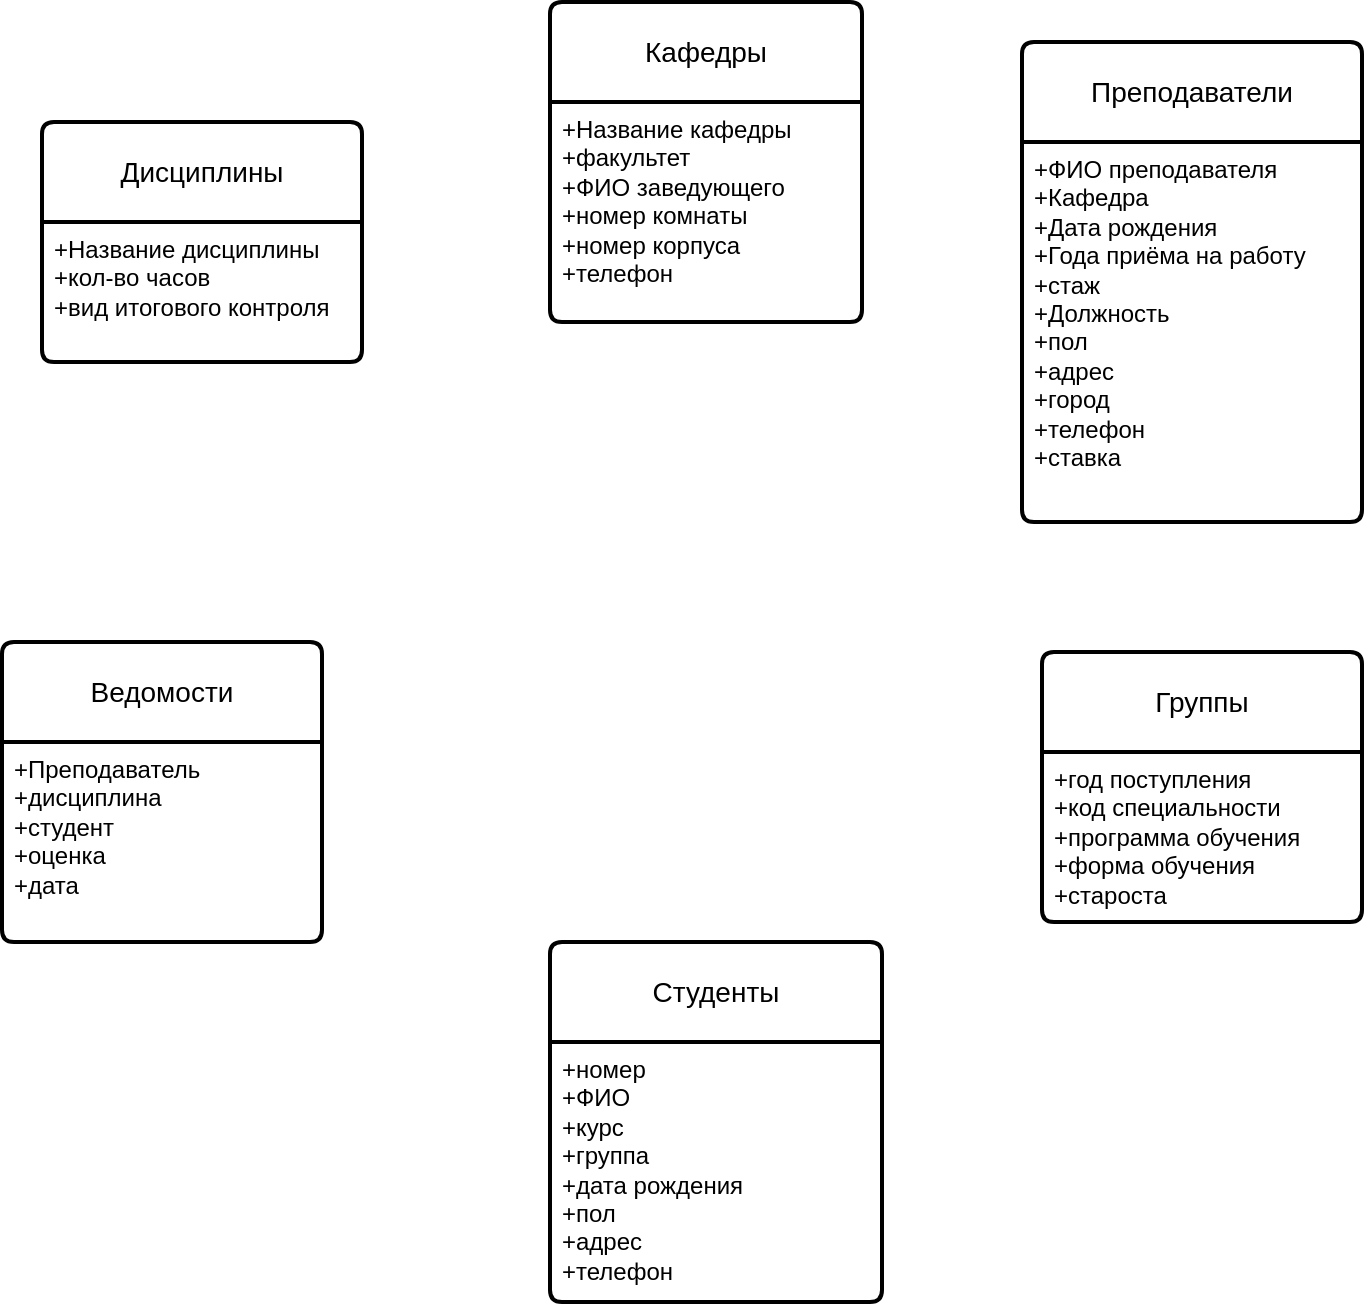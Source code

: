 <mxfile version="21.0.2" type="github">
  <diagram name="Страница 1" id="9wwhK91GliaIkrRcYlGO">
    <mxGraphModel dx="1500" dy="773" grid="1" gridSize="10" guides="1" tooltips="1" connect="1" arrows="1" fold="1" page="1" pageScale="1" pageWidth="827" pageHeight="1169" math="0" shadow="0">
      <root>
        <mxCell id="0" />
        <mxCell id="1" parent="0" />
        <mxCell id="qapMyjUpP5S1gtF-CA2f-28" value="Дисциплины" style="swimlane;childLayout=stackLayout;horizontal=1;startSize=50;horizontalStack=0;rounded=1;fontSize=14;fontStyle=0;strokeWidth=2;resizeParent=0;resizeLast=1;shadow=0;dashed=0;align=center;arcSize=4;whiteSpace=wrap;html=1;" vertex="1" parent="1">
          <mxGeometry x="80" y="260" width="160" height="120" as="geometry" />
        </mxCell>
        <mxCell id="qapMyjUpP5S1gtF-CA2f-29" value="+Название дисциплины&lt;br&gt;+кол-во часов&lt;br&gt;+вид итогового контроля" style="align=left;strokeColor=none;fillColor=none;spacingLeft=4;fontSize=12;verticalAlign=top;resizable=0;rotatable=0;part=1;html=1;" vertex="1" parent="qapMyjUpP5S1gtF-CA2f-28">
          <mxGeometry y="50" width="160" height="70" as="geometry" />
        </mxCell>
        <mxCell id="qapMyjUpP5S1gtF-CA2f-30" value="Кафедры" style="swimlane;childLayout=stackLayout;horizontal=1;startSize=50;horizontalStack=0;rounded=1;fontSize=14;fontStyle=0;strokeWidth=2;resizeParent=0;resizeLast=1;shadow=0;dashed=0;align=center;arcSize=4;whiteSpace=wrap;html=1;" vertex="1" parent="1">
          <mxGeometry x="334" y="200" width="156" height="160" as="geometry" />
        </mxCell>
        <mxCell id="qapMyjUpP5S1gtF-CA2f-31" value="+Название кафедры&lt;br&gt;+факультет&lt;br&gt;+ФИО заведующего&lt;br&gt;+номер комнаты&lt;br&gt;+номер корпуса&lt;br&gt;+телефон" style="align=left;strokeColor=none;fillColor=none;spacingLeft=4;fontSize=12;verticalAlign=top;resizable=0;rotatable=0;part=1;html=1;" vertex="1" parent="qapMyjUpP5S1gtF-CA2f-30">
          <mxGeometry y="50" width="156" height="110" as="geometry" />
        </mxCell>
        <mxCell id="qapMyjUpP5S1gtF-CA2f-32" value="Преподаватели" style="swimlane;childLayout=stackLayout;horizontal=1;startSize=50;horizontalStack=0;rounded=1;fontSize=14;fontStyle=0;strokeWidth=2;resizeParent=0;resizeLast=1;shadow=0;dashed=0;align=center;arcSize=4;whiteSpace=wrap;html=1;" vertex="1" parent="1">
          <mxGeometry x="570" y="220" width="170" height="240" as="geometry" />
        </mxCell>
        <mxCell id="qapMyjUpP5S1gtF-CA2f-33" value="+ФИО преподавателя&lt;br&gt;+Кафедра&lt;br&gt;+Дата рождения&lt;br&gt;+Года приёма на работу&lt;br&gt;+стаж&lt;br&gt;+Должность&lt;br&gt;+пол&lt;br&gt;+адрес&lt;br&gt;+город&lt;br&gt;+телефон&lt;br&gt;+ставка" style="align=left;strokeColor=none;fillColor=none;spacingLeft=4;fontSize=12;verticalAlign=top;resizable=0;rotatable=0;part=1;html=1;" vertex="1" parent="qapMyjUpP5S1gtF-CA2f-32">
          <mxGeometry y="50" width="170" height="190" as="geometry" />
        </mxCell>
        <mxCell id="qapMyjUpP5S1gtF-CA2f-34" value="Ведомости" style="swimlane;childLayout=stackLayout;horizontal=1;startSize=50;horizontalStack=0;rounded=1;fontSize=14;fontStyle=0;strokeWidth=2;resizeParent=0;resizeLast=1;shadow=0;dashed=0;align=center;arcSize=4;whiteSpace=wrap;html=1;" vertex="1" parent="1">
          <mxGeometry x="60" y="520" width="160" height="150" as="geometry" />
        </mxCell>
        <mxCell id="qapMyjUpP5S1gtF-CA2f-35" value="+Преподаватель&lt;br&gt;+дисциплина&lt;br&gt;+студент&lt;br&gt;+оценка&lt;br&gt;+дата" style="align=left;strokeColor=none;fillColor=none;spacingLeft=4;fontSize=12;verticalAlign=top;resizable=0;rotatable=0;part=1;html=1;" vertex="1" parent="qapMyjUpP5S1gtF-CA2f-34">
          <mxGeometry y="50" width="160" height="100" as="geometry" />
        </mxCell>
        <mxCell id="qapMyjUpP5S1gtF-CA2f-36" value="Студенты" style="swimlane;childLayout=stackLayout;horizontal=1;startSize=50;horizontalStack=0;rounded=1;fontSize=14;fontStyle=0;strokeWidth=2;resizeParent=0;resizeLast=1;shadow=0;dashed=0;align=center;arcSize=4;whiteSpace=wrap;html=1;" vertex="1" parent="1">
          <mxGeometry x="334" y="670" width="166" height="180" as="geometry" />
        </mxCell>
        <mxCell id="qapMyjUpP5S1gtF-CA2f-37" value="+номер&lt;br&gt;+ФИО&lt;br&gt;+курс&lt;br&gt;+группа&lt;br&gt;+дата рождения&lt;br&gt;+пол&lt;br&gt;+адрес&lt;br&gt;+телефон" style="align=left;strokeColor=none;fillColor=none;spacingLeft=4;fontSize=12;verticalAlign=top;resizable=0;rotatable=0;part=1;html=1;" vertex="1" parent="qapMyjUpP5S1gtF-CA2f-36">
          <mxGeometry y="50" width="166" height="130" as="geometry" />
        </mxCell>
        <mxCell id="qapMyjUpP5S1gtF-CA2f-38" value="Группы" style="swimlane;childLayout=stackLayout;horizontal=1;startSize=50;horizontalStack=0;rounded=1;fontSize=14;fontStyle=0;strokeWidth=2;resizeParent=0;resizeLast=1;shadow=0;dashed=0;align=center;arcSize=4;whiteSpace=wrap;html=1;" vertex="1" parent="1">
          <mxGeometry x="580" y="525" width="160" height="135" as="geometry" />
        </mxCell>
        <mxCell id="qapMyjUpP5S1gtF-CA2f-39" value="+год поступления&lt;br&gt;+код специальности&lt;br&gt;+программа обучения&lt;br&gt;+форма обучения&lt;br&gt;+староста" style="align=left;strokeColor=none;fillColor=none;spacingLeft=4;fontSize=12;verticalAlign=top;resizable=0;rotatable=0;part=1;html=1;" vertex="1" parent="qapMyjUpP5S1gtF-CA2f-38">
          <mxGeometry y="50" width="160" height="85" as="geometry" />
        </mxCell>
      </root>
    </mxGraphModel>
  </diagram>
</mxfile>
